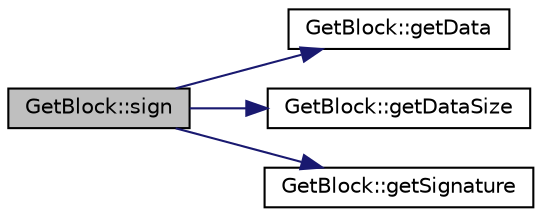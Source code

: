 digraph "GetBlock::sign"
{
  edge [fontname="Helvetica",fontsize="10",labelfontname="Helvetica",labelfontsize="10"];
  node [fontname="Helvetica",fontsize="10",shape=record];
  rankdir="LR";
  Node12 [label="GetBlock::sign",height=0.2,width=0.4,color="black", fillcolor="grey75", style="filled", fontcolor="black"];
  Node12 -> Node13 [color="midnightblue",fontsize="10",style="solid",fontname="Helvetica"];
  Node13 [label="GetBlock::getData",height=0.2,width=0.4,color="black", fillcolor="white", style="filled",URL="$class_get_block.html#a62f93eb8fd03671577e0bcf4a788bec0",tooltip="Get pointer to command data structure. "];
  Node12 -> Node14 [color="midnightblue",fontsize="10",style="solid",fontname="Helvetica"];
  Node14 [label="GetBlock::getDataSize",height=0.2,width=0.4,color="black", fillcolor="white", style="filled",URL="$class_get_block.html#a28901d238ae7ac368a796623db833b45",tooltip="Get data struct size. Without signature. "];
  Node12 -> Node15 [color="midnightblue",fontsize="10",style="solid",fontname="Helvetica"];
  Node15 [label="GetBlock::getSignature",height=0.2,width=0.4,color="black", fillcolor="white", style="filled",URL="$class_get_block.html#ace657bc09e3910caa999e7d70b7b9505",tooltip="Get pointer to signature data. "];
}
